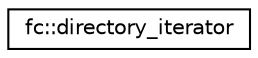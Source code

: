 digraph "Graphical Class Hierarchy"
{
  edge [fontname="Helvetica",fontsize="10",labelfontname="Helvetica",labelfontsize="10"];
  node [fontname="Helvetica",fontsize="10",shape=record];
  rankdir="LR";
  Node0 [label="fc::directory_iterator",height=0.2,width=0.4,color="black", fillcolor="white", style="filled",URL="$classfc_1_1directory__iterator.html"];
}
